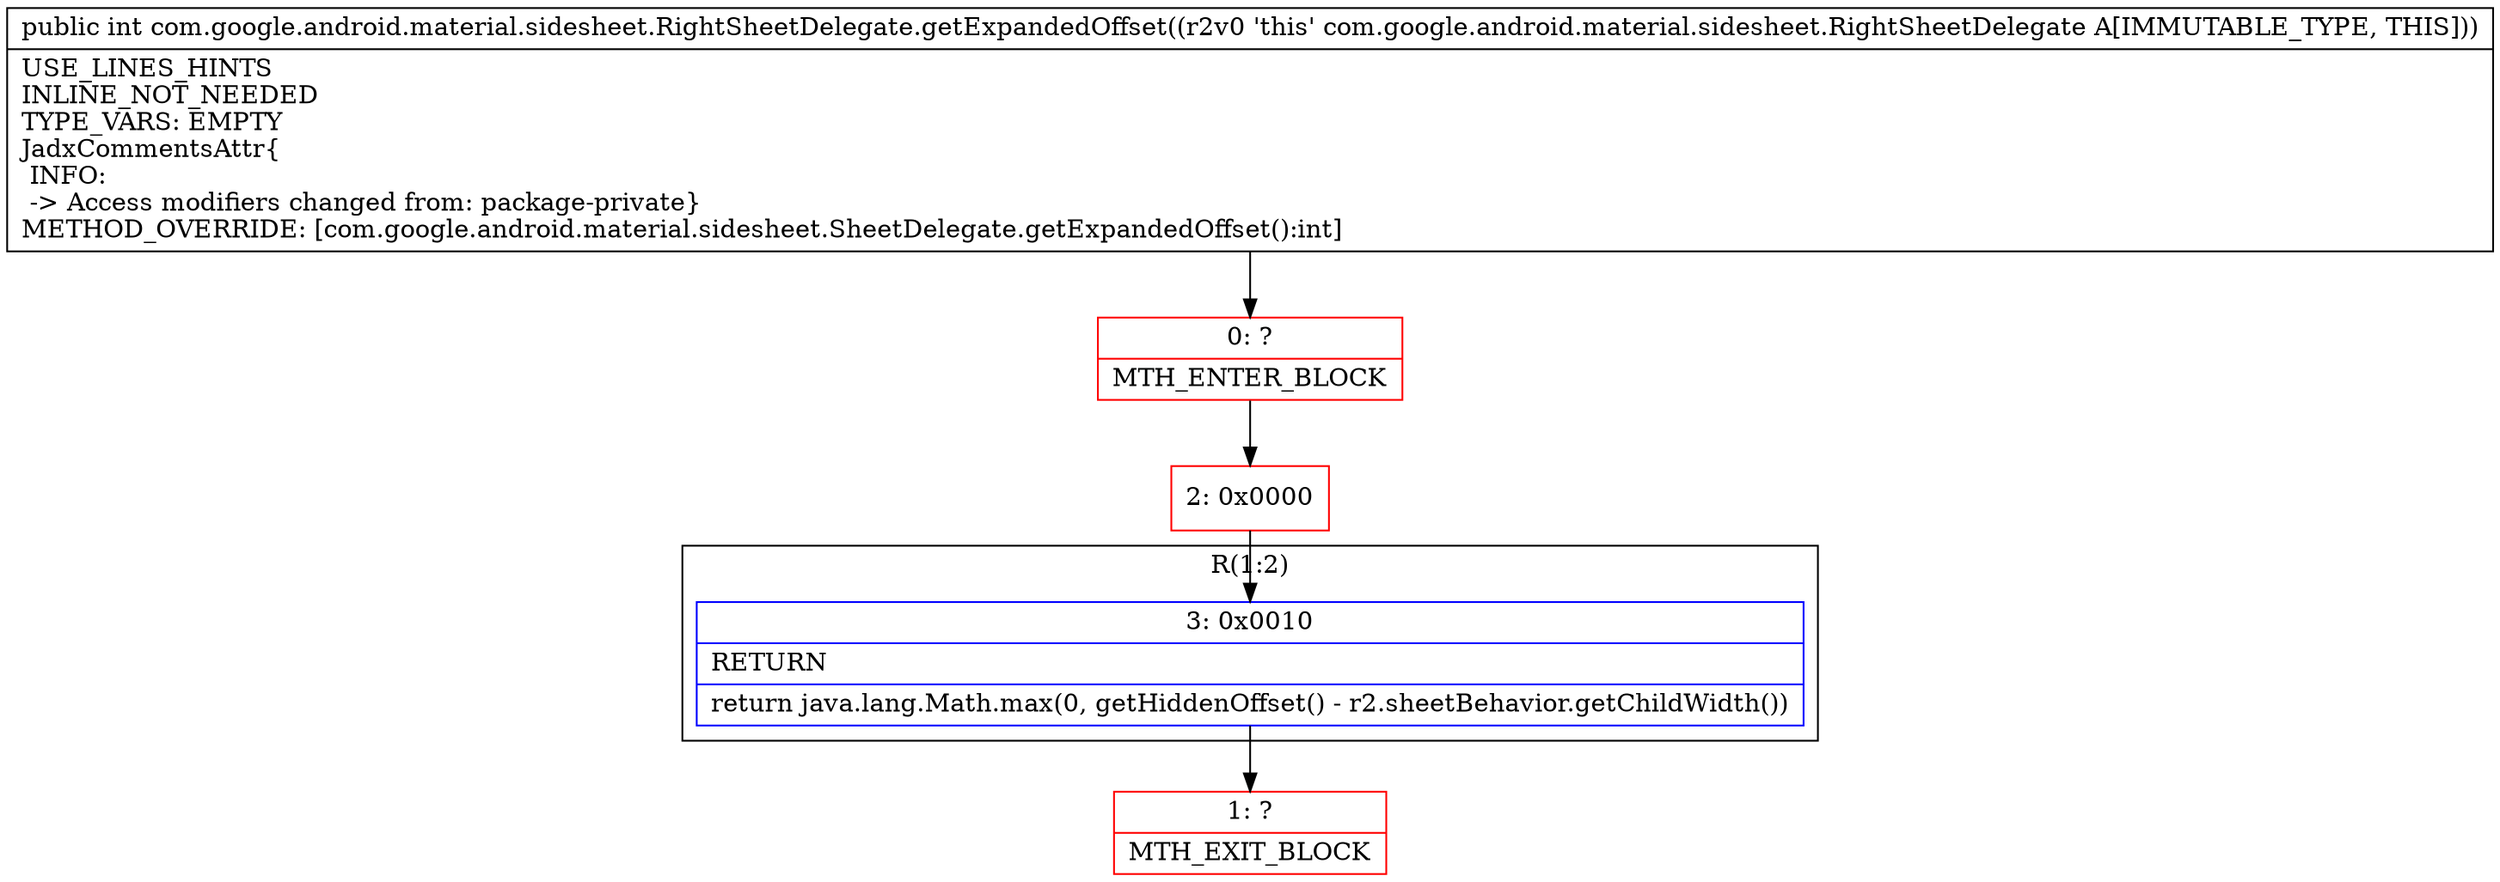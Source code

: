 digraph "CFG forcom.google.android.material.sidesheet.RightSheetDelegate.getExpandedOffset()I" {
subgraph cluster_Region_641683280 {
label = "R(1:2)";
node [shape=record,color=blue];
Node_3 [shape=record,label="{3\:\ 0x0010|RETURN\l|return java.lang.Math.max(0, getHiddenOffset() \- r2.sheetBehavior.getChildWidth())\l}"];
}
Node_0 [shape=record,color=red,label="{0\:\ ?|MTH_ENTER_BLOCK\l}"];
Node_2 [shape=record,color=red,label="{2\:\ 0x0000}"];
Node_1 [shape=record,color=red,label="{1\:\ ?|MTH_EXIT_BLOCK\l}"];
MethodNode[shape=record,label="{public int com.google.android.material.sidesheet.RightSheetDelegate.getExpandedOffset((r2v0 'this' com.google.android.material.sidesheet.RightSheetDelegate A[IMMUTABLE_TYPE, THIS]))  | USE_LINES_HINTS\lINLINE_NOT_NEEDED\lTYPE_VARS: EMPTY\lJadxCommentsAttr\{\l INFO: \l \-\> Access modifiers changed from: package\-private\}\lMETHOD_OVERRIDE: [com.google.android.material.sidesheet.SheetDelegate.getExpandedOffset():int]\l}"];
MethodNode -> Node_0;Node_3 -> Node_1;
Node_0 -> Node_2;
Node_2 -> Node_3;
}

